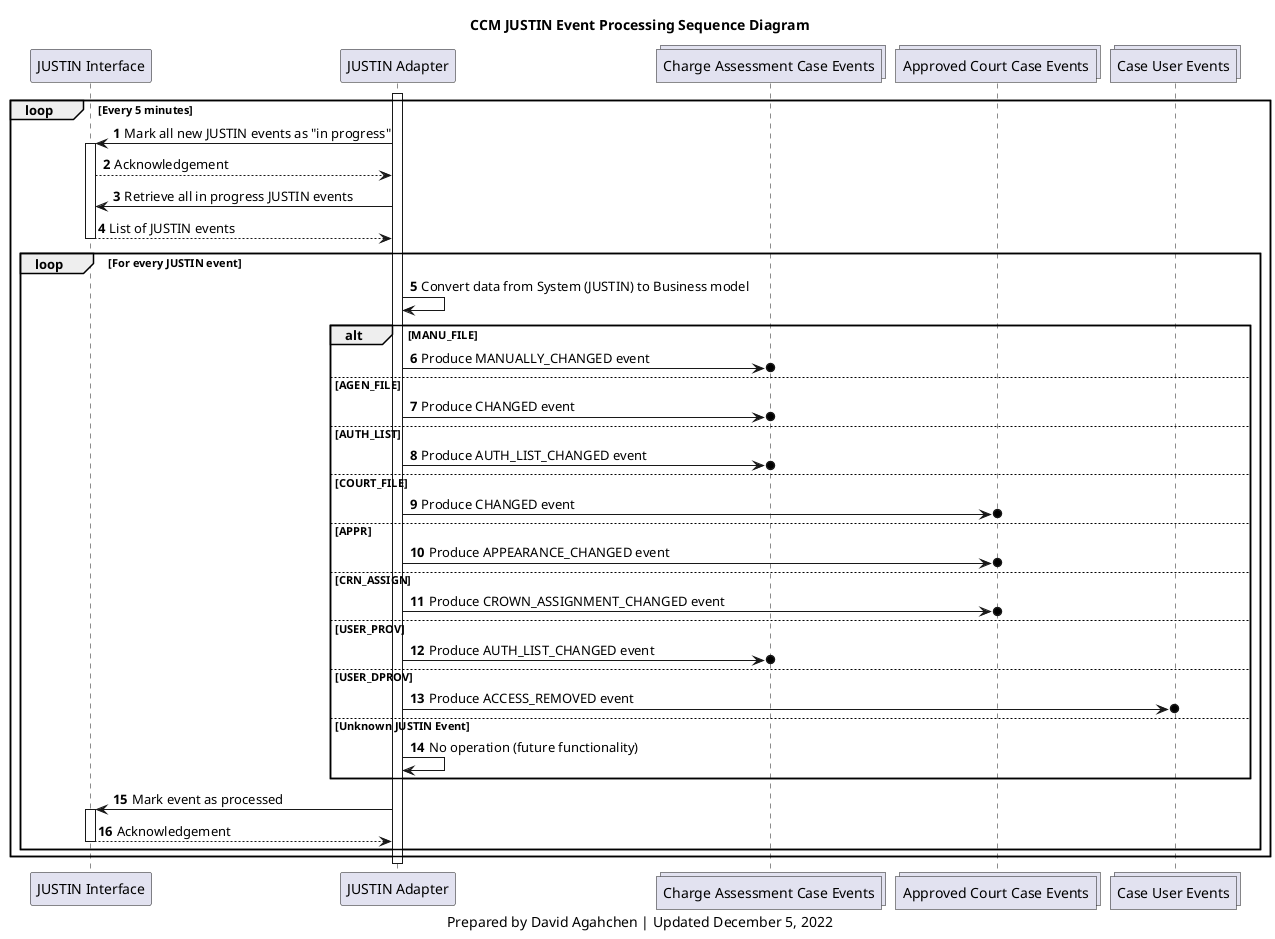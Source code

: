 @startuml
'hide footbox
participant j_interface as "JUSTIN Interface"
participant j_adapter as "JUSTIN Adapter"
collections charge_assessment_cases_topic as "Charge Assessment Case Events"
collections approved_court_cases_topic as "Approved Court Case Events"
collections case_users_topic as "Case User Events"

title
CCM JUSTIN Event Processing Sequence Diagram
end title

autonumber

activate j_adapter
loop Every 5 minutes
    j_adapter-> j_interface: Mark all new JUSTIN events as "in progress"
    activate j_interface
    j_interface --> j_adapter: Acknowledgement
    j_adapter-> j_interface: Retrieve all in progress JUSTIN events
    j_interface --> j_adapter: List of JUSTIN events
    deactivate j_interface
    loop For every JUSTIN event
        j_adapter -> j_adapter: Convert data from System (JUSTIN) to Business model
        alt MANU_FILE
            j_adapter ->o charge_assessment_cases_topic: Produce MANUALLY_CHANGED event
        else AGEN_FILE
            j_adapter ->o charge_assessment_cases_topic: Produce CHANGED event
        else AUTH_LIST
            j_adapter ->o charge_assessment_cases_topic: Produce AUTH_LIST_CHANGED event
        else COURT_FILE
            j_adapter ->o approved_court_cases_topic: Produce CHANGED event
        else APPR
            j_adapter ->o approved_court_cases_topic: Produce APPEARANCE_CHANGED event
        else CRN_ASSIGN
            j_adapter ->o approved_court_cases_topic: Produce CROWN_ASSIGNMENT_CHANGED event
        else USER_PROV
            j_adapter ->o charge_assessment_cases_topic: Produce AUTH_LIST_CHANGED event
            'j_adapter ->o case_users_topic: Produce ACCESS_ADDED event
        else USER_DPROV
            j_adapter ->o case_users_topic: Produce ACCESS_REMOVED event
        else Unknown JUSTIN Event
            j_adapter -> j_adapter: No operation (future functionality)
        end
        j_adapter -> j_interface: Mark event as processed
        activate j_interface
        j_interface --> j_adapter: Acknowledgement
        deactivate j_interface
    end
end
deactivate j_adapter

caption
Prepared by David Agahchen | Updated December 5, 2022
end caption
@enduml